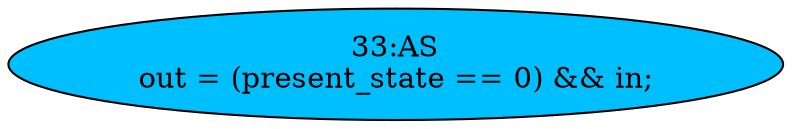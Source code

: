 strict digraph "" {
	node [label="\N"];
	"33:AS"	[ast="<pyverilog.vparser.ast.Assign object at 0x7fe4656b4250>",
		def_var="['out']",
		fillcolor=deepskyblue,
		label="33:AS
out = (present_state == 0) && in;",
		statements="[]",
		style=filled,
		typ=Assign,
		use_var="['present_state', 'in']"];
}
